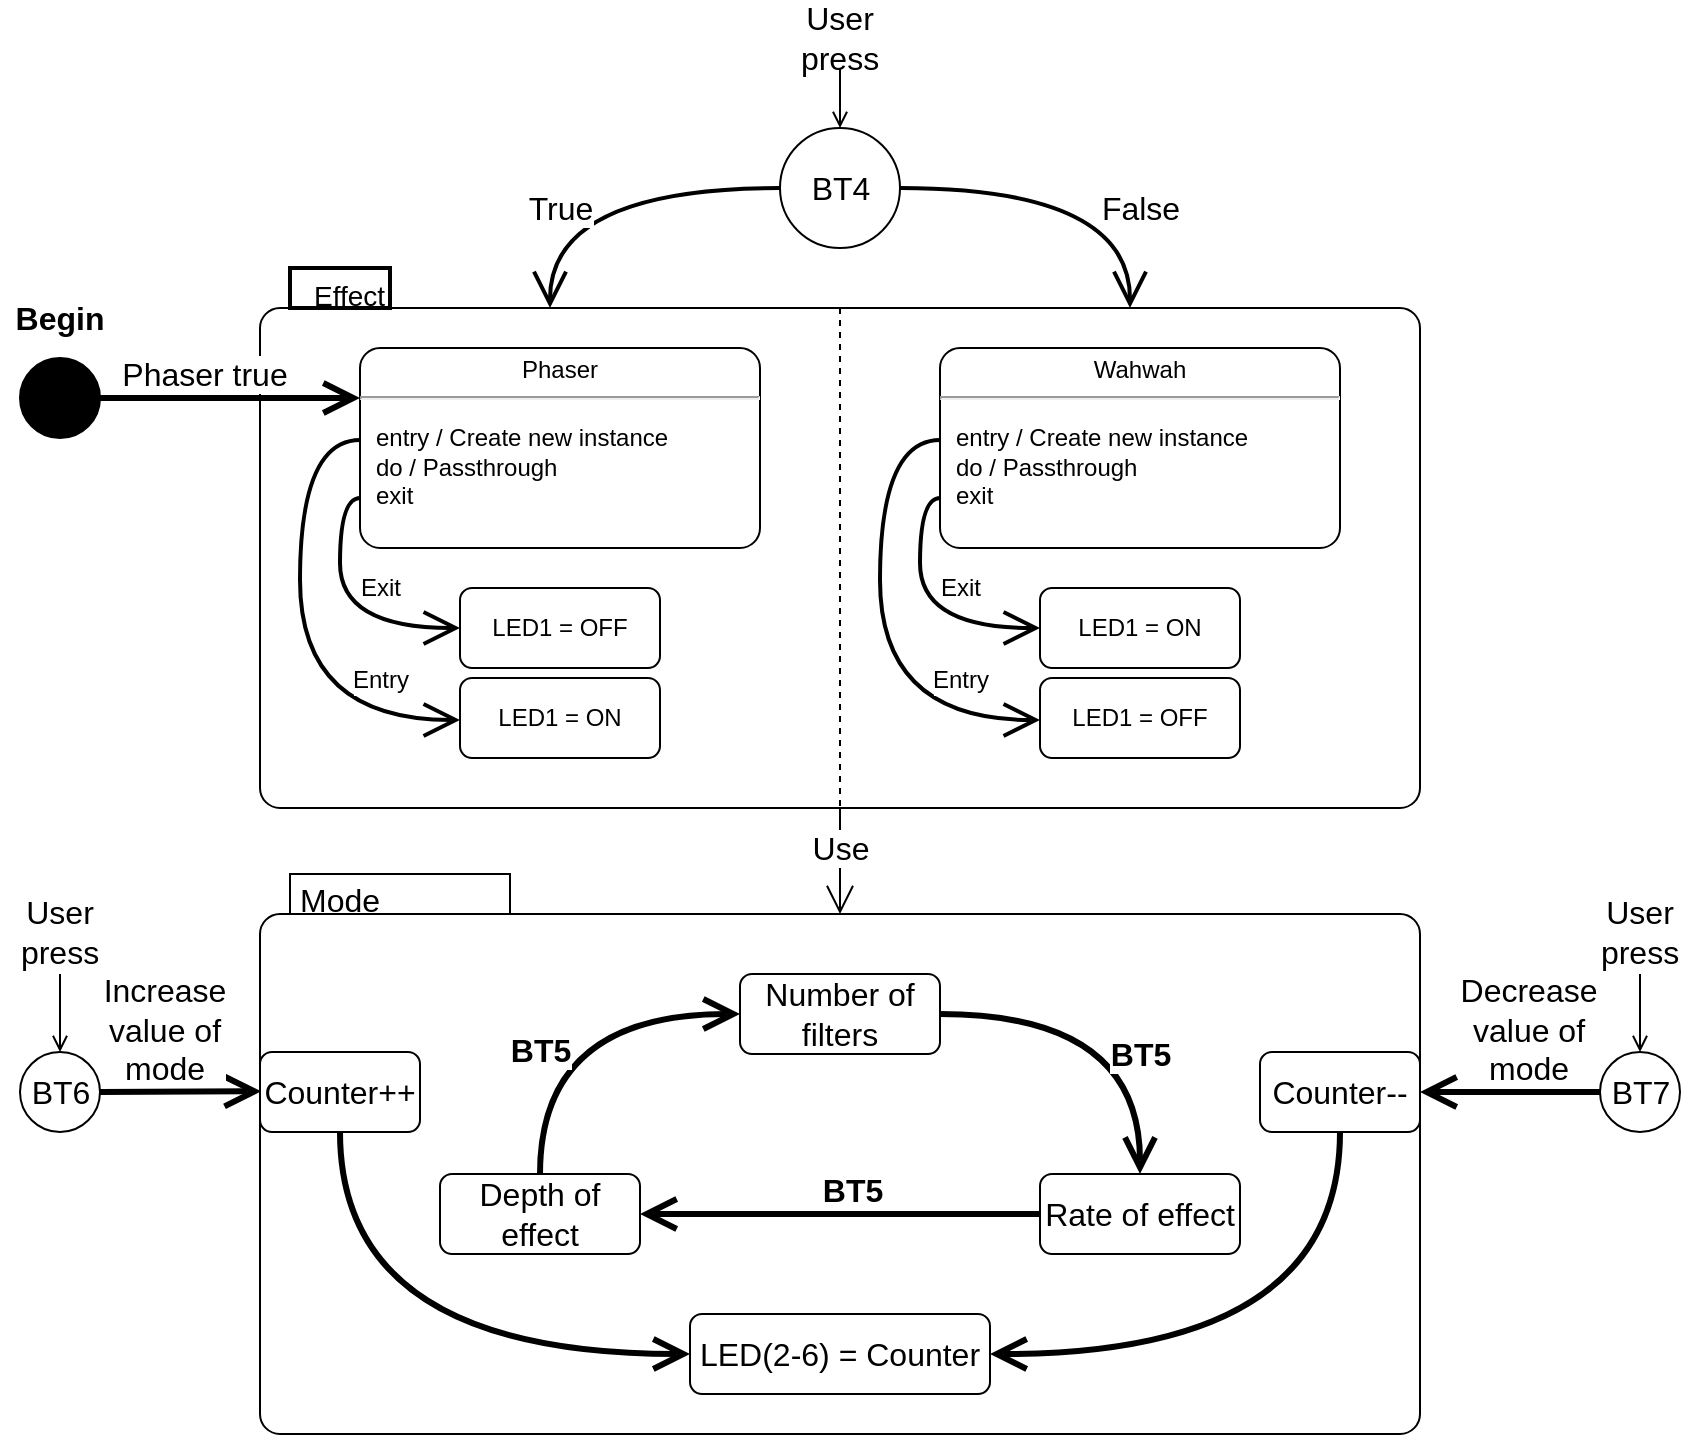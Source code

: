 <mxfile version="21.3.7" type="github">
  <diagram name="Page-1" id="avLiX0-ZLgYI8EXi2qUj">
    <mxGraphModel dx="1378" dy="1249" grid="1" gridSize="10" guides="1" tooltips="1" connect="1" arrows="1" fold="1" page="1" pageScale="1" pageWidth="1169" pageHeight="827" math="0" shadow="0">
      <root>
        <mxCell id="0" />
        <mxCell id="1" parent="0" />
        <mxCell id="FEn8FtpyVpgcIujweO89-50" value="Mode" style="shape=mxgraph.sysml.compState;html=1;align=left;verticalAlign=top;spacingTop=-3;spacingLeft=18;fontSize=16;" vertex="1" parent="1">
          <mxGeometry x="270" y="484" width="580" height="280" as="geometry" />
        </mxCell>
        <mxCell id="FEn8FtpyVpgcIujweO89-6" value="&lt;font style=&quot;font-size: 14px;&quot;&gt;Effect&lt;/font&gt;" style="shape=mxgraph.sysml.region;align=left;verticalAlign=top;spacingTop=-3;spacingLeft=25;html=1;fontSize=16;" vertex="1" parent="1">
          <mxGeometry x="270" y="181" width="580" height="270" as="geometry" />
        </mxCell>
        <mxCell id="FEn8FtpyVpgcIujweO89-2" value="&lt;p style=&quot;margin: 4px 0px 0px; text-align: center; font-size: 12px;&quot;&gt;Phaser&lt;/p&gt;&lt;hr style=&quot;font-size: 12px;&quot;&gt;&lt;p style=&quot;font-size: 12px;&quot;&gt;&lt;/p&gt;&lt;p style=&quot;margin: 0px 0px 0px 8px; text-align: left; font-size: 12px;&quot;&gt;entry / Create new instance&lt;br style=&quot;font-size: 12px;&quot;&gt;do / Passthrough&lt;br style=&quot;font-size: 12px;&quot;&gt;exit&amp;nbsp;&lt;/p&gt;" style="shape=mxgraph.sysml.simpleState;html=1;overflow=fill;whiteSpace=wrap;align=center;fontSize=12;" vertex="1" parent="1">
          <mxGeometry x="320" y="221" width="200" height="100" as="geometry" />
        </mxCell>
        <mxCell id="FEn8FtpyVpgcIujweO89-3" value="" style="shape=ellipse;html=1;fillColor=strokeColor;fontSize=16;fontColor=#ffffff;" vertex="1" parent="1">
          <mxGeometry x="150" y="226" width="40" height="40" as="geometry" />
        </mxCell>
        <mxCell id="FEn8FtpyVpgcIujweO89-4" value="&lt;b style=&quot;font-size: 16px;&quot;&gt;Begin&lt;/b&gt;" style="text;html=1;strokeColor=none;fillColor=none;align=center;verticalAlign=middle;whiteSpace=wrap;rounded=0;fontSize=16;" vertex="1" parent="1">
          <mxGeometry x="140" y="191" width="60" height="30" as="geometry" />
        </mxCell>
        <mxCell id="FEn8FtpyVpgcIujweO89-5" value="Phaser true" style="edgeStyle=none;html=1;endArrow=open;endSize=12;strokeWidth=3;verticalAlign=bottom;rounded=0;exitX=1;exitY=0.5;exitDx=0;exitDy=0;entryX=0;entryY=0.25;entryDx=0;entryDy=0;entryPerimeter=0;fontSize=16;" edge="1" parent="1" source="FEn8FtpyVpgcIujweO89-3" target="FEn8FtpyVpgcIujweO89-2">
          <mxGeometry x="-0.2" width="160" relative="1" as="geometry">
            <mxPoint x="230" y="351" as="sourcePoint" />
            <mxPoint x="390" y="351" as="targetPoint" />
            <mxPoint as="offset" />
          </mxGeometry>
        </mxCell>
        <mxCell id="FEn8FtpyVpgcIujweO89-10" style="edgeStyle=orthogonalEdgeStyle;orthogonalLoop=1;jettySize=auto;html=1;exitX=1;exitY=0.5;exitDx=0;exitDy=0;entryX=0.75;entryY=0;entryDx=0;entryDy=20;entryPerimeter=0;curved=1;endArrow=open;endFill=0;targetPerimeterSpacing=0;endSize=14;strokeWidth=2;fontSize=16;" edge="1" parent="1" source="FEn8FtpyVpgcIujweO89-8" target="FEn8FtpyVpgcIujweO89-6">
          <mxGeometry relative="1" as="geometry">
            <Array as="points">
              <mxPoint x="705" y="141" />
            </Array>
          </mxGeometry>
        </mxCell>
        <mxCell id="FEn8FtpyVpgcIujweO89-17" value="False" style="edgeLabel;html=1;align=center;verticalAlign=middle;resizable=0;points=[];fontSize=16;" vertex="1" connectable="0" parent="FEn8FtpyVpgcIujweO89-10">
          <mxGeometry x="-0.224" y="-19" relative="1" as="geometry">
            <mxPoint x="52" y="-9" as="offset" />
          </mxGeometry>
        </mxCell>
        <mxCell id="FEn8FtpyVpgcIujweO89-13" style="edgeStyle=orthogonalEdgeStyle;rounded=0;orthogonalLoop=1;jettySize=auto;html=1;entryX=0.5;entryY=0;entryDx=0;entryDy=0;endArrow=open;endFill=0;exitX=0.5;exitY=1;exitDx=0;exitDy=0;fontSize=16;" edge="1" parent="1" source="FEn8FtpyVpgcIujweO89-14" target="FEn8FtpyVpgcIujweO89-8">
          <mxGeometry relative="1" as="geometry">
            <mxPoint x="560" y="71" as="sourcePoint" />
          </mxGeometry>
        </mxCell>
        <mxCell id="FEn8FtpyVpgcIujweO89-8" value="BT4" style="shape=ellipse;html=1;fontSize=16;align=center;" vertex="1" parent="1">
          <mxGeometry x="530" y="111" width="60" height="60" as="geometry" />
        </mxCell>
        <mxCell id="FEn8FtpyVpgcIujweO89-12" style="edgeStyle=orthogonalEdgeStyle;orthogonalLoop=1;jettySize=auto;html=1;exitX=0;exitY=0.5;exitDx=0;exitDy=0;entryX=0.25;entryY=0;entryDx=0;entryDy=20;entryPerimeter=0;curved=1;endArrow=open;endFill=0;targetPerimeterSpacing=0;endSize=14;strokeWidth=2;fontSize=16;" edge="1" parent="1" source="FEn8FtpyVpgcIujweO89-8" target="FEn8FtpyVpgcIujweO89-6">
          <mxGeometry relative="1" as="geometry">
            <mxPoint x="595" y="81" as="sourcePoint" />
            <mxPoint x="718" y="171" as="targetPoint" />
            <Array as="points">
              <mxPoint x="415" y="141" />
            </Array>
          </mxGeometry>
        </mxCell>
        <mxCell id="FEn8FtpyVpgcIujweO89-16" value="True" style="edgeLabel;html=1;align=center;verticalAlign=middle;resizable=0;points=[];fontSize=16;" vertex="1" connectable="0" parent="FEn8FtpyVpgcIujweO89-12">
          <mxGeometry x="-0.22" y="13" relative="1" as="geometry">
            <mxPoint x="-42" y="-3" as="offset" />
          </mxGeometry>
        </mxCell>
        <mxCell id="FEn8FtpyVpgcIujweO89-14" value="User press" style="text;html=1;strokeColor=none;fillColor=none;align=center;verticalAlign=middle;whiteSpace=wrap;rounded=0;fontSize=16;" vertex="1" parent="1">
          <mxGeometry x="535" y="51" width="50" height="30" as="geometry" />
        </mxCell>
        <mxCell id="FEn8FtpyVpgcIujweO89-18" value="LED1 = OFF" style="shape=rect;rounded=1;html=1;whiteSpace=wrap;align=center;fontSize=12;" vertex="1" parent="1">
          <mxGeometry x="370" y="341" width="100" height="40" as="geometry" />
        </mxCell>
        <mxCell id="FEn8FtpyVpgcIujweO89-21" style="edgeStyle=orthogonalEdgeStyle;orthogonalLoop=1;jettySize=auto;html=1;exitX=0;exitY=0.75;exitDx=0;exitDy=0;entryX=0;entryY=0.5;entryDx=0;entryDy=0;curved=1;endArrow=open;endFill=0;targetPerimeterSpacing=0;endSize=14;strokeWidth=2;exitPerimeter=0;fontSize=12;" edge="1" parent="1" source="FEn8FtpyVpgcIujweO89-2" target="FEn8FtpyVpgcIujweO89-18">
          <mxGeometry relative="1" as="geometry">
            <mxPoint x="550" y="81" as="sourcePoint" />
            <mxPoint x="435" y="171" as="targetPoint" />
            <Array as="points">
              <mxPoint x="310" y="296" />
              <mxPoint x="310" y="361" />
            </Array>
          </mxGeometry>
        </mxCell>
        <mxCell id="FEn8FtpyVpgcIujweO89-22" value="Exit" style="edgeLabel;html=1;align=center;verticalAlign=middle;resizable=0;points=[];fontSize=12;" vertex="1" connectable="0" parent="FEn8FtpyVpgcIujweO89-21">
          <mxGeometry x="-0.22" y="13" relative="1" as="geometry">
            <mxPoint x="7" y="2" as="offset" />
          </mxGeometry>
        </mxCell>
        <mxCell id="FEn8FtpyVpgcIujweO89-24" value="LED1 = ON" style="shape=rect;rounded=1;html=1;whiteSpace=wrap;align=center;fontSize=12;" vertex="1" parent="1">
          <mxGeometry x="370" y="386" width="100" height="40" as="geometry" />
        </mxCell>
        <mxCell id="FEn8FtpyVpgcIujweO89-25" style="edgeStyle=orthogonalEdgeStyle;orthogonalLoop=1;jettySize=auto;html=1;exitX=0;exitY=0.5;exitDx=0;exitDy=0;entryX=0;entryY=0.5;entryDx=0;entryDy=0;curved=1;endArrow=open;endFill=0;targetPerimeterSpacing=0;endSize=14;strokeWidth=2;exitPerimeter=0;fontSize=12;" edge="1" parent="1">
          <mxGeometry relative="1" as="geometry">
            <mxPoint x="320" y="267" as="sourcePoint" />
            <mxPoint x="370" y="407" as="targetPoint" />
            <Array as="points">
              <mxPoint x="290" y="267" />
              <mxPoint x="290" y="407" />
            </Array>
          </mxGeometry>
        </mxCell>
        <mxCell id="FEn8FtpyVpgcIujweO89-26" value="Entry" style="edgeLabel;html=1;align=center;verticalAlign=middle;resizable=0;points=[];fontSize=12;" vertex="1" connectable="0" parent="FEn8FtpyVpgcIujweO89-25">
          <mxGeometry x="-0.22" y="13" relative="1" as="geometry">
            <mxPoint x="27" y="52" as="offset" />
          </mxGeometry>
        </mxCell>
        <mxCell id="FEn8FtpyVpgcIujweO89-27" value="&lt;p style=&quot;margin: 4px 0px 0px; text-align: center; font-size: 12px;&quot;&gt;Wahwah&lt;/p&gt;&lt;hr style=&quot;font-size: 12px;&quot;&gt;&lt;p style=&quot;font-size: 12px;&quot;&gt;&lt;/p&gt;&lt;p style=&quot;margin: 0px 0px 0px 8px; text-align: left; font-size: 12px;&quot;&gt;entry / Create new instance&lt;br style=&quot;font-size: 12px;&quot;&gt;do / Passthrough&lt;br style=&quot;font-size: 12px;&quot;&gt;exit&amp;nbsp;&lt;/p&gt;" style="shape=mxgraph.sysml.simpleState;html=1;overflow=fill;whiteSpace=wrap;align=center;fontSize=12;" vertex="1" parent="1">
          <mxGeometry x="610" y="221" width="200" height="100" as="geometry" />
        </mxCell>
        <mxCell id="FEn8FtpyVpgcIujweO89-28" value="LED1 = ON" style="shape=rect;rounded=1;html=1;whiteSpace=wrap;align=center;fontSize=12;" vertex="1" parent="1">
          <mxGeometry x="660" y="341" width="100" height="40" as="geometry" />
        </mxCell>
        <mxCell id="FEn8FtpyVpgcIujweO89-29" style="edgeStyle=orthogonalEdgeStyle;orthogonalLoop=1;jettySize=auto;html=1;exitX=0;exitY=0.75;exitDx=0;exitDy=0;entryX=0;entryY=0.5;entryDx=0;entryDy=0;curved=1;endArrow=open;endFill=0;targetPerimeterSpacing=0;endSize=14;strokeWidth=2;exitPerimeter=0;fontSize=12;" edge="1" parent="1" source="FEn8FtpyVpgcIujweO89-27" target="FEn8FtpyVpgcIujweO89-28">
          <mxGeometry relative="1" as="geometry">
            <mxPoint x="840" y="81" as="sourcePoint" />
            <mxPoint x="725" y="171" as="targetPoint" />
            <Array as="points">
              <mxPoint x="600" y="296" />
              <mxPoint x="600" y="361" />
            </Array>
          </mxGeometry>
        </mxCell>
        <mxCell id="FEn8FtpyVpgcIujweO89-30" value="Exit" style="edgeLabel;html=1;align=center;verticalAlign=middle;resizable=0;points=[];fontSize=12;" vertex="1" connectable="0" parent="FEn8FtpyVpgcIujweO89-29">
          <mxGeometry x="-0.22" y="13" relative="1" as="geometry">
            <mxPoint x="7" y="2" as="offset" />
          </mxGeometry>
        </mxCell>
        <mxCell id="FEn8FtpyVpgcIujweO89-31" value="LED1 = OFF" style="shape=rect;rounded=1;html=1;whiteSpace=wrap;align=center;fontSize=12;" vertex="1" parent="1">
          <mxGeometry x="660" y="386" width="100" height="40" as="geometry" />
        </mxCell>
        <mxCell id="FEn8FtpyVpgcIujweO89-32" style="edgeStyle=orthogonalEdgeStyle;orthogonalLoop=1;jettySize=auto;html=1;exitX=0;exitY=0.5;exitDx=0;exitDy=0;entryX=0;entryY=0.5;entryDx=0;entryDy=0;curved=1;endArrow=open;endFill=0;targetPerimeterSpacing=0;endSize=14;strokeWidth=2;exitPerimeter=0;fontSize=12;" edge="1" parent="1">
          <mxGeometry relative="1" as="geometry">
            <mxPoint x="610" y="267" as="sourcePoint" />
            <mxPoint x="660" y="407" as="targetPoint" />
            <Array as="points">
              <mxPoint x="580" y="267" />
              <mxPoint x="580" y="407" />
            </Array>
          </mxGeometry>
        </mxCell>
        <mxCell id="FEn8FtpyVpgcIujweO89-33" value="Entry" style="edgeLabel;html=1;align=center;verticalAlign=middle;resizable=0;points=[];fontSize=12;" vertex="1" connectable="0" parent="FEn8FtpyVpgcIujweO89-32">
          <mxGeometry x="-0.22" y="13" relative="1" as="geometry">
            <mxPoint x="27" y="52" as="offset" />
          </mxGeometry>
        </mxCell>
        <mxCell id="FEn8FtpyVpgcIujweO89-37" value="" style="edgeStyle=elbowEdgeStyle;html=1;elbow=horizontal;align=right;verticalAlign=bottom;rounded=0;labelBackgroundColor=none;endArrow=open;endSize=12;exitX=0.75;exitY=1;exitDx=0;exitDy=0;exitPerimeter=0;entryX=0.5;entryY=0;entryDx=0;entryDy=20;entryPerimeter=0;fontSize=16;" edge="1" target="FEn8FtpyVpgcIujweO89-50" parent="1" source="FEn8FtpyVpgcIujweO89-6">
          <mxGeometry relative="1" as="geometry">
            <mxPoint x="560" y="551" as="sourcePoint" />
            <mxPoint x="560" y="501.0" as="targetPoint" />
            <Array as="points">
              <mxPoint x="560" y="471" />
            </Array>
          </mxGeometry>
        </mxCell>
        <mxCell id="FEn8FtpyVpgcIujweO89-60" value="Use" style="edgeLabel;html=1;align=center;verticalAlign=middle;resizable=0;points=[];fontSize=16;" vertex="1" connectable="0" parent="FEn8FtpyVpgcIujweO89-37">
          <mxGeometry x="0.607" y="-3" relative="1" as="geometry">
            <mxPoint x="3" y="6" as="offset" />
          </mxGeometry>
        </mxCell>
        <mxCell id="FEn8FtpyVpgcIujweO89-42" value="Depth of effect" style="shape=rect;rounded=1;html=1;whiteSpace=wrap;align=center;fontSize=16;" vertex="1" parent="1">
          <mxGeometry x="360" y="634" width="100" height="40" as="geometry" />
        </mxCell>
        <mxCell id="FEn8FtpyVpgcIujweO89-45" style="edgeStyle=orthogonalEdgeStyle;rounded=0;orthogonalLoop=1;jettySize=auto;html=1;entryX=0.5;entryY=0;entryDx=0;entryDy=0;endArrow=open;endFill=0;exitX=0.5;exitY=1;exitDx=0;exitDy=0;fontSize=16;" edge="1" parent="1" source="FEn8FtpyVpgcIujweO89-47" target="FEn8FtpyVpgcIujweO89-46">
          <mxGeometry relative="1" as="geometry">
            <mxPoint x="130" y="554" as="sourcePoint" />
            <Array as="points" />
          </mxGeometry>
        </mxCell>
        <mxCell id="FEn8FtpyVpgcIujweO89-46" value="BT6" style="shape=ellipse;html=1;fontSize=16;align=center;" vertex="1" parent="1">
          <mxGeometry x="150" y="573" width="40" height="40" as="geometry" />
        </mxCell>
        <mxCell id="FEn8FtpyVpgcIujweO89-47" value="User press" style="text;html=1;strokeColor=none;fillColor=none;align=center;verticalAlign=middle;whiteSpace=wrap;rounded=0;fontSize=16;" vertex="1" parent="1">
          <mxGeometry x="145" y="491" width="50" height="43" as="geometry" />
        </mxCell>
        <mxCell id="FEn8FtpyVpgcIujweO89-48" value="Number of filters" style="shape=rect;rounded=1;html=1;whiteSpace=wrap;align=center;fontSize=16;" vertex="1" parent="1">
          <mxGeometry x="510" y="534" width="100" height="40" as="geometry" />
        </mxCell>
        <mxCell id="FEn8FtpyVpgcIujweO89-49" value="Rate of effect" style="shape=rect;rounded=1;html=1;whiteSpace=wrap;align=center;fontSize=16;" vertex="1" parent="1">
          <mxGeometry x="660" y="634" width="100" height="40" as="geometry" />
        </mxCell>
        <mxCell id="FEn8FtpyVpgcIujweO89-52" value="Increase&lt;br style=&quot;border-color: var(--border-color); font-size: 16px;&quot;&gt;value of&lt;br style=&quot;border-color: var(--border-color); font-size: 16px;&quot;&gt;mode" style="edgeStyle=none;html=1;endArrow=open;endSize=12;strokeWidth=3;verticalAlign=bottom;rounded=0;exitX=1;exitY=0.5;exitDx=0;exitDy=0;entryX=0.001;entryY=0.388;entryDx=0;entryDy=0;entryPerimeter=0;fontSize=16;" edge="1" parent="1" source="FEn8FtpyVpgcIujweO89-46" target="FEn8FtpyVpgcIujweO89-50">
          <mxGeometry x="-0.2" width="160" relative="1" as="geometry">
            <mxPoint x="200" y="592.83" as="sourcePoint" />
            <mxPoint x="330" y="592.83" as="targetPoint" />
            <mxPoint as="offset" />
          </mxGeometry>
        </mxCell>
        <mxCell id="FEn8FtpyVpgcIujweO89-53" value="&lt;b style=&quot;font-size: 16px;&quot;&gt;BT5&lt;/b&gt;" style="edgeStyle=orthogonalEdgeStyle;html=1;endArrow=open;endSize=12;strokeWidth=3;verticalAlign=bottom;rounded=0;exitX=1;exitY=0.5;exitDx=0;exitDy=0;entryX=0.5;entryY=0;entryDx=0;entryDy=0;curved=1;fontSize=16;" edge="1" parent="1" source="FEn8FtpyVpgcIujweO89-48" target="FEn8FtpyVpgcIujweO89-49">
          <mxGeometry x="0.46" width="160" relative="1" as="geometry">
            <mxPoint x="185" y="573" as="sourcePoint" />
            <mxPoint x="275" y="574" as="targetPoint" />
            <mxPoint as="offset" />
          </mxGeometry>
        </mxCell>
        <mxCell id="FEn8FtpyVpgcIujweO89-54" value="&lt;b style=&quot;font-size: 16px;&quot;&gt;BT5&lt;/b&gt;" style="edgeStyle=orthogonalEdgeStyle;html=1;endArrow=open;endSize=12;strokeWidth=3;verticalAlign=bottom;rounded=0;exitX=0;exitY=0.5;exitDx=0;exitDy=0;entryX=1;entryY=0.5;entryDx=0;entryDy=0;curved=1;fontSize=16;" edge="1" parent="1" source="FEn8FtpyVpgcIujweO89-49" target="FEn8FtpyVpgcIujweO89-42">
          <mxGeometry x="-0.053" width="160" relative="1" as="geometry">
            <mxPoint x="615" y="564" as="sourcePoint" />
            <mxPoint x="715" y="624" as="targetPoint" />
            <mxPoint as="offset" />
            <Array as="points">
              <mxPoint x="610" y="654" />
              <mxPoint x="610" y="654" />
            </Array>
          </mxGeometry>
        </mxCell>
        <mxCell id="FEn8FtpyVpgcIujweO89-55" value="&lt;b style=&quot;font-size: 16px;&quot;&gt;BT5&lt;/b&gt;" style="edgeStyle=orthogonalEdgeStyle;html=1;endArrow=open;endSize=12;strokeWidth=3;verticalAlign=bottom;rounded=0;exitX=0.5;exitY=0;exitDx=0;exitDy=0;entryX=0;entryY=0.5;entryDx=0;entryDy=0;curved=1;fontSize=16;" edge="1" parent="1" source="FEn8FtpyVpgcIujweO89-42" target="FEn8FtpyVpgcIujweO89-48">
          <mxGeometry x="-0.444" width="160" relative="1" as="geometry">
            <mxPoint x="715" y="664" as="sourcePoint" />
            <mxPoint x="425" y="664" as="targetPoint" />
            <mxPoint as="offset" />
            <Array as="points">
              <mxPoint x="410" y="554" />
            </Array>
          </mxGeometry>
        </mxCell>
        <mxCell id="FEn8FtpyVpgcIujweO89-56" style="edgeStyle=orthogonalEdgeStyle;rounded=0;orthogonalLoop=1;jettySize=auto;html=1;entryX=0.5;entryY=0;entryDx=0;entryDy=0;endArrow=open;endFill=0;exitX=0.5;exitY=1;exitDx=0;exitDy=0;fontSize=16;" edge="1" parent="1" source="FEn8FtpyVpgcIujweO89-58" target="FEn8FtpyVpgcIujweO89-57">
          <mxGeometry relative="1" as="geometry">
            <mxPoint x="885" y="554" as="sourcePoint" />
            <Array as="points" />
          </mxGeometry>
        </mxCell>
        <mxCell id="FEn8FtpyVpgcIujweO89-57" value="BT7" style="shape=ellipse;html=1;fontSize=16;align=center;" vertex="1" parent="1">
          <mxGeometry x="940" y="573" width="40" height="40" as="geometry" />
        </mxCell>
        <mxCell id="FEn8FtpyVpgcIujweO89-58" value="User press" style="text;html=1;strokeColor=none;fillColor=none;align=center;verticalAlign=middle;whiteSpace=wrap;rounded=0;fontSize=16;" vertex="1" parent="1">
          <mxGeometry x="935" y="491" width="50" height="43" as="geometry" />
        </mxCell>
        <mxCell id="FEn8FtpyVpgcIujweO89-59" value="Decrease&lt;br style=&quot;font-size: 16px;&quot;&gt;value of&lt;br style=&quot;font-size: 16px;&quot;&gt;mode" style="edgeStyle=none;html=1;endArrow=open;endSize=12;strokeWidth=3;verticalAlign=bottom;rounded=0;exitX=0;exitY=0.5;exitDx=0;exitDy=0;fontSize=16;" edge="1" parent="1" source="FEn8FtpyVpgcIujweO89-57">
          <mxGeometry x="-0.205" width="160" relative="1" as="geometry">
            <mxPoint x="955" y="592.83" as="sourcePoint" />
            <mxPoint x="850" y="593" as="targetPoint" />
            <mxPoint as="offset" />
          </mxGeometry>
        </mxCell>
        <mxCell id="FEn8FtpyVpgcIujweO89-61" value="LED(2-6) = Counter" style="shape=rect;rounded=1;html=1;whiteSpace=wrap;align=center;fontSize=16;" vertex="1" parent="1">
          <mxGeometry x="485" y="704" width="150" height="40" as="geometry" />
        </mxCell>
        <mxCell id="FEn8FtpyVpgcIujweO89-64" value="Counter++" style="shape=rect;rounded=1;html=1;whiteSpace=wrap;align=center;fontSize=16;" vertex="1" parent="1">
          <mxGeometry x="270" y="573" width="80" height="40" as="geometry" />
        </mxCell>
        <mxCell id="FEn8FtpyVpgcIujweO89-65" value="Counter--" style="shape=rect;rounded=1;html=1;whiteSpace=wrap;align=center;fontSize=16;" vertex="1" parent="1">
          <mxGeometry x="770" y="573" width="80" height="40" as="geometry" />
        </mxCell>
        <mxCell id="FEn8FtpyVpgcIujweO89-66" value="" style="edgeStyle=orthogonalEdgeStyle;html=1;endArrow=open;endSize=12;strokeWidth=3;verticalAlign=bottom;rounded=0;exitX=0.5;exitY=1;exitDx=0;exitDy=0;entryX=1;entryY=0.5;entryDx=0;entryDy=0;curved=1;fontSize=16;" edge="1" parent="1" source="FEn8FtpyVpgcIujweO89-65" target="FEn8FtpyVpgcIujweO89-61">
          <mxGeometry x="0.0" y="-10" width="160" relative="1" as="geometry">
            <mxPoint x="715" y="624" as="sourcePoint" />
            <mxPoint x="615" y="564" as="targetPoint" />
            <mxPoint as="offset" />
          </mxGeometry>
        </mxCell>
        <mxCell id="FEn8FtpyVpgcIujweO89-67" value="" style="edgeStyle=orthogonalEdgeStyle;html=1;endArrow=open;endSize=12;strokeWidth=3;verticalAlign=bottom;rounded=0;exitX=0.5;exitY=1;exitDx=0;exitDy=0;entryX=0;entryY=0.5;entryDx=0;entryDy=0;curved=1;fontSize=16;" edge="1" parent="1" source="FEn8FtpyVpgcIujweO89-64" target="FEn8FtpyVpgcIujweO89-61">
          <mxGeometry x="-0.001" y="-10" width="160" relative="1" as="geometry">
            <mxPoint x="625" y="574" as="sourcePoint" />
            <mxPoint x="725" y="634" as="targetPoint" />
            <mxPoint as="offset" />
          </mxGeometry>
        </mxCell>
      </root>
    </mxGraphModel>
  </diagram>
</mxfile>
